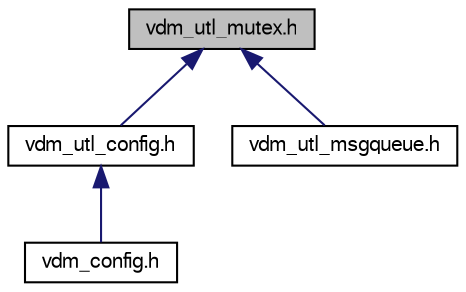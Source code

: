 digraph "vdm_utl_mutex.h"
{
  bgcolor="transparent";
  edge [fontname="FreeSans",fontsize="10",labelfontname="FreeSans",labelfontsize="10"];
  node [fontname="FreeSans",fontsize="10",shape=record];
  Node1 [label="vdm_utl_mutex.h",height=0.2,width=0.4,color="black", fillcolor="grey75", style="filled" fontcolor="black"];
  Node1 -> Node2 [dir="back",color="midnightblue",fontsize="10",style="solid",fontname="FreeSans"];
  Node2 [label="vdm_utl_config.h",height=0.2,width=0.4,color="black",URL="$vdm__utl__config_8h.html",tooltip="Configuration API."];
  Node2 -> Node3 [dir="back",color="midnightblue",fontsize="10",style="solid",fontname="FreeSans"];
  Node3 [label="vdm_config.h",height=0.2,width=0.4,color="black",URL="$vdm__config_8h.html",tooltip="Configuration API."];
  Node1 -> Node4 [dir="back",color="midnightblue",fontsize="10",style="solid",fontname="FreeSans"];
  Node4 [label="vdm_utl_msgqueue.h",height=0.2,width=0.4,color="black",URL="$vdm__utl__msgqueue_8h.html",tooltip="Asynchronous Priority Queue API."];
}
